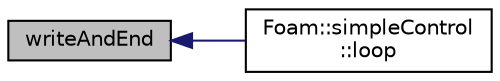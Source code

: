 digraph "writeAndEnd"
{
  bgcolor="transparent";
  edge [fontname="Helvetica",fontsize="10",labelfontname="Helvetica",labelfontsize="10"];
  node [fontname="Helvetica",fontsize="10",shape=record];
  rankdir="LR";
  Node1 [label="writeAndEnd",height=0.2,width=0.4,color="black", fillcolor="grey75", style="filled", fontcolor="black"];
  Node1 -> Node2 [dir="back",color="midnightblue",fontsize="10",style="solid",fontname="Helvetica"];
  Node2 [label="Foam::simpleControl\l::loop",height=0.2,width=0.4,color="black",URL="$a02294.html#adf77b77054c2d4c23b70556fe767f23e",tooltip="Loop loop. "];
}
